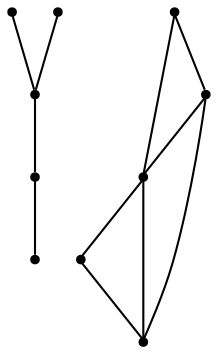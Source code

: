 graph {
  node [shape=point,comment="{\"directed\":false,\"doi\":\"10.1007/978-3-642-36763-2_38\",\"figure\":\"2 (1)\"}"]

  v0 [pos="663.5158503074301,883.4703193086975"]
  v1 [pos="660.030009973052,780.6158628316759"]
  v2 [pos="584.6465177086919,776.669548547768"]
  v3 [pos="584.6465177086919,669.981202595958"]
  v4 [pos="532.0669493878337,669.981202595958"]
  v5 [pos="1088.401377164335,808.0121609435316"]
  v6 [pos="986.1692857887925,685.5296554390782"]
  v7 [pos="986.1692857887925,848.8396627783495"]
  v8 [pos="832.825395637984,808.0121609435316"]
  v9 [pos="832.825395637984,726.357157273896"]

  v2 -- v0 [id="-5",pos="584.6465177086919,776.669548547768 587.5402080103613,784.9833250289311 587.5402080103613,784.9833250289311 587.5402080103613,784.9833250289311 590.433961936188,793.3013619525211 596.2172705934545,809.9332389459671 603.5309311081131,820.7308533620918 610.8445279986144,831.5284677782166 619.6884131223504,836.4917560283272 627.3439262345964,840.2882553516665 634.9994393468425,844.084691086313 641.4707796419852,846.7142743054951 644.0559564045328,850.5107100401416 646.6453323614674,854.3072093634809 645.3527439801935,859.2704976135915 647.9462555073576,864.9589513179994 650.5439662289085,870.6473414337144 657.0319760532841,877.0608970037265 663.5158503074301,883.4703193086975"]
  v8 -- v9 [id="-8",pos="832.825395637984,808.0121609435316 832.825395637984,726.357157273896 832.825395637984,726.357157273896 832.825395637984,726.357157273896"]
  v9 -- v6 [id="-9",pos="832.825395637984,726.357157273896 986.1692857887925,685.5296554390782 986.1692857887925,685.5296554390782 986.1692857887925,685.5296554390782"]
  v9 -- v7 [id="-10",pos="832.825395637984,726.357157273896 986.1692857887925,848.8396627783495 986.1692857887925,848.8396627783495 986.1692857887925,848.8396627783495"]
  v0 -- v1 [id="-11",pos="663.5158503074301,883.4703193086975 661.389276471257,874.9231087357487 659.2627026350837,866.375834574107 661.2975304363191,859.1913296908801 663.3281590431676,852.0026915426123 669.5201256632674,846.1725622303322 666.1635059925221,838.5046561033693 662.8027507515473,830.8366863877133 649.8892736494978,821.3268065923332 645.1317136574654,813.8131030457519 640.3782892356625,806.2952026454362 643.7765827294899,800.7734784939192 647.7752973964853,797.3478920165038 651.7781476337101,793.9223055390883 656.3856818626472,792.5971171782014 658.5371963685122,790.7551435097844 660.6887744985347,788.9131698413673 660.3843965296426,786.5628045728884 660.030009973052,780.6158628316759"]
  v7 -- v5 [id="-19",pos="986.1692857887925,848.8396627783495 1088.401377164335,808.0121609435316 1088.401377164335,808.0121609435316 1088.401377164335,808.0121609435316"]
  v7 -- v8 [id="-20",pos="986.1692857887925,848.8396627783495 832.825395637984,808.0121609435316 832.825395637984,808.0121609435316 832.825395637984,808.0121609435316"]
  v6 -- v7 [id="-21",pos="986.1692857887925,685.5296554390782 986.1692857887925,848.8396627783495 986.1692857887925,848.8396627783495 986.1692857887925,848.8396627783495"]
  v3 -- v2 [id="-26",pos="584.6465177086919,669.981202595958 580.9729861100511,679.5869105515999 577.2953189411808,689.1968153609758 573.8261481360353,696.7063856425161 570.3611765252767,704.2117590703224 567.0963028894691,709.616797970293 567.9135551909784,715.7803227996617 568.7266719222582,721.9396507752965 573.6218509666974,728.8574646803294 574.4349040738197,735.2376997752406 575.2521563753289,741.6137380164176 571.9914819339083,747.4521974474729 572.8212681944209,754.2657894847758 573.6551900251629,761.0793815220787 578.5837717522251,768.8723666080564 584.6465177086919,776.669548547768"]
  v4 -- v2 [id="-28",pos="532.0669493878337,669.981202595958 528.6394444527505,680.5912939566002 525.2119792827657,691.2013217285496 527.3801951299423,698.0399677108712 529.5484427891976,704.8744168394587 537.3081722712274,707.9374205897255 540.5438424187987,712.6423479804176 543.7795125663702,717.3472753711097 542.4869241850963,723.6899931371858 543.3458503096876,728.9408294567748 544.2089756286658,734.1917293650569 547.2278146478959,738.3507478268518 551.8644887409117,742.1763707715581 556.5053620283145,746.0061269813054 562.7556720007292,749.5067481163911 565.6702946501756,753.7740581222644 568.5807181052351,758.0414317168306 568.1470558485526,763.0714245058361 570.7531013347199,767.0179295558229 573.3591468208872,770.9602377520756 579.0049000499043,773.8148613555753 584.6465177086919,776.669548547768"]
  v5 -- v6 [id="-29",pos="1088.401377164335,808.0121609435316 986.1692857887925,685.5296554390782 986.1692857887925,685.5296554390782 986.1692857887925,685.5296554390782"]
}